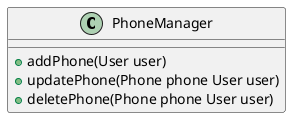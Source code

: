 @startuml PhoneManager

Class PhoneManager {

    + addPhone(User user)
    + updatePhone(Phone phone User user)
    + deletePhone(Phone phone User user)
    
    }

@enduml